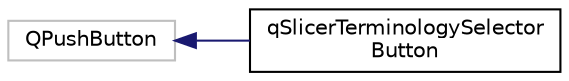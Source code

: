 digraph "Graphical Class Hierarchy"
{
  bgcolor="transparent";
  edge [fontname="Helvetica",fontsize="10",labelfontname="Helvetica",labelfontsize="10"];
  node [fontname="Helvetica",fontsize="10",shape=record];
  rankdir="LR";
  Node617 [label="QPushButton",height=0.2,width=0.4,color="grey75"];
  Node617 -> Node0 [dir="back",color="midnightblue",fontsize="10",style="solid",fontname="Helvetica"];
  Node0 [label="qSlicerTerminologySelector\lButton",height=0.2,width=0.4,color="black",URL="$classqSlicerTerminologySelectorButton.html",tooltip="Button that opens terminology selector dialog. "];
}

